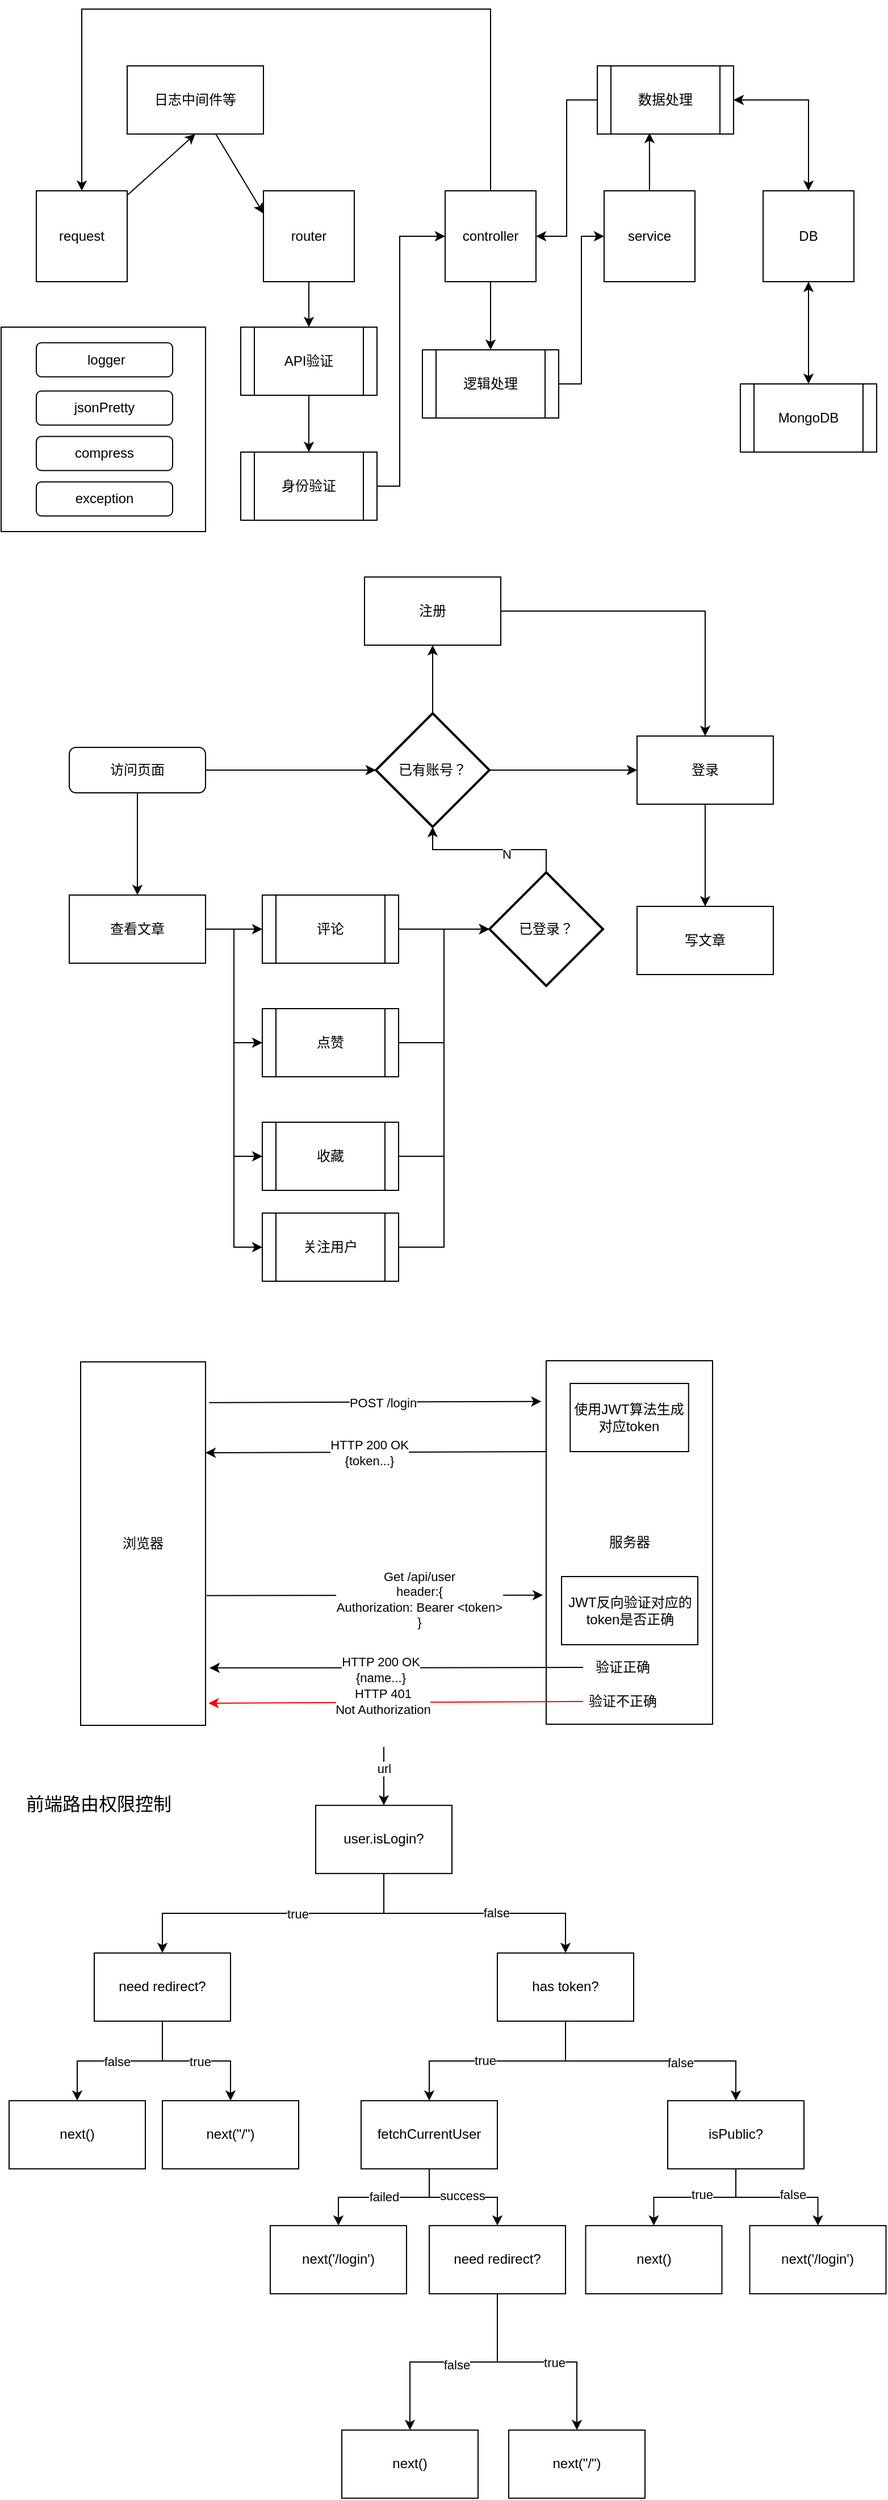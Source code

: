 <mxfile version="13.6.2" type="device"><diagram id="C5RBs43oDa-KdzZeNtuy" name="Page-1"><mxGraphModel dx="853" dy="527" grid="1" gridSize="10" guides="1" tooltips="1" connect="1" arrows="1" fold="1" page="1" pageScale="1" pageWidth="827" pageHeight="1169" math="0" shadow="0"><root><mxCell id="WIyWlLk6GJQsqaUBKTNV-0"/><mxCell id="WIyWlLk6GJQsqaUBKTNV-1" parent="WIyWlLk6GJQsqaUBKTNV-0"/><mxCell id="gX0IMuYH6TOeCDwhrkgU-6" value="" style="whiteSpace=wrap;html=1;aspect=fixed;" parent="WIyWlLk6GJQsqaUBKTNV-1" vertex="1"><mxGeometry x="20" y="290" width="180" height="180" as="geometry"/></mxCell><mxCell id="AJZ1w3kvEeXn7nIVqZiW-12" style="rounded=0;orthogonalLoop=1;jettySize=auto;html=1;entryX=0.5;entryY=1;entryDx=0;entryDy=0;" parent="WIyWlLk6GJQsqaUBKTNV-1" source="AJZ1w3kvEeXn7nIVqZiW-1" target="AJZ1w3kvEeXn7nIVqZiW-2" edge="1"><mxGeometry relative="1" as="geometry"/></mxCell><mxCell id="AJZ1w3kvEeXn7nIVqZiW-1" value="request" style="whiteSpace=wrap;html=1;aspect=fixed;" parent="WIyWlLk6GJQsqaUBKTNV-1" vertex="1"><mxGeometry x="51" y="170" width="80" height="80" as="geometry"/></mxCell><mxCell id="AJZ1w3kvEeXn7nIVqZiW-13" style="edgeStyle=none;rounded=0;orthogonalLoop=1;jettySize=auto;html=1;entryX=0;entryY=0.25;entryDx=0;entryDy=0;" parent="WIyWlLk6GJQsqaUBKTNV-1" source="AJZ1w3kvEeXn7nIVqZiW-2" target="AJZ1w3kvEeXn7nIVqZiW-3" edge="1"><mxGeometry relative="1" as="geometry"/></mxCell><mxCell id="AJZ1w3kvEeXn7nIVqZiW-2" value="日志中间件等" style="rounded=0;whiteSpace=wrap;html=1;" parent="WIyWlLk6GJQsqaUBKTNV-1" vertex="1"><mxGeometry x="131" y="60" width="120" height="60" as="geometry"/></mxCell><mxCell id="AJZ1w3kvEeXn7nIVqZiW-14" style="edgeStyle=none;rounded=0;orthogonalLoop=1;jettySize=auto;html=1;" parent="WIyWlLk6GJQsqaUBKTNV-1" source="AJZ1w3kvEeXn7nIVqZiW-3" target="AJZ1w3kvEeXn7nIVqZiW-7" edge="1"><mxGeometry relative="1" as="geometry"/></mxCell><mxCell id="AJZ1w3kvEeXn7nIVqZiW-3" value="router" style="whiteSpace=wrap;html=1;aspect=fixed;" parent="WIyWlLk6GJQsqaUBKTNV-1" vertex="1"><mxGeometry x="251" y="170" width="80" height="80" as="geometry"/></mxCell><mxCell id="AJZ1w3kvEeXn7nIVqZiW-17" style="edgeStyle=orthogonalEdgeStyle;rounded=0;orthogonalLoop=1;jettySize=auto;html=1;entryX=0.5;entryY=0;entryDx=0;entryDy=0;" parent="WIyWlLk6GJQsqaUBKTNV-1" source="AJZ1w3kvEeXn7nIVqZiW-4" target="AJZ1w3kvEeXn7nIVqZiW-9" edge="1"><mxGeometry relative="1" as="geometry"/></mxCell><mxCell id="AJZ1w3kvEeXn7nIVqZiW-21" style="edgeStyle=orthogonalEdgeStyle;rounded=0;orthogonalLoop=1;jettySize=auto;html=1;entryX=0.5;entryY=0;entryDx=0;entryDy=0;" parent="WIyWlLk6GJQsqaUBKTNV-1" source="AJZ1w3kvEeXn7nIVqZiW-4" target="AJZ1w3kvEeXn7nIVqZiW-1" edge="1"><mxGeometry relative="1" as="geometry"><Array as="points"><mxPoint x="451" y="10"/><mxPoint x="91" y="10"/></Array></mxGeometry></mxCell><mxCell id="AJZ1w3kvEeXn7nIVqZiW-4" value="controller" style="whiteSpace=wrap;html=1;aspect=fixed;" parent="WIyWlLk6GJQsqaUBKTNV-1" vertex="1"><mxGeometry x="411" y="170" width="80" height="80" as="geometry"/></mxCell><mxCell id="AJZ1w3kvEeXn7nIVqZiW-19" style="edgeStyle=orthogonalEdgeStyle;rounded=0;orthogonalLoop=1;jettySize=auto;html=1;entryX=0.383;entryY=0.983;entryDx=0;entryDy=0;entryPerimeter=0;" parent="WIyWlLk6GJQsqaUBKTNV-1" source="AJZ1w3kvEeXn7nIVqZiW-5" target="AJZ1w3kvEeXn7nIVqZiW-10" edge="1"><mxGeometry relative="1" as="geometry"/></mxCell><mxCell id="AJZ1w3kvEeXn7nIVqZiW-5" value="service" style="whiteSpace=wrap;html=1;aspect=fixed;" parent="WIyWlLk6GJQsqaUBKTNV-1" vertex="1"><mxGeometry x="551" y="170" width="80" height="80" as="geometry"/></mxCell><mxCell id="AJZ1w3kvEeXn7nIVqZiW-23" style="rounded=0;orthogonalLoop=1;jettySize=auto;html=1;startArrow=classic;startFill=1;" parent="WIyWlLk6GJQsqaUBKTNV-1" source="AJZ1w3kvEeXn7nIVqZiW-6" target="AJZ1w3kvEeXn7nIVqZiW-11" edge="1"><mxGeometry relative="1" as="geometry"/></mxCell><mxCell id="AJZ1w3kvEeXn7nIVqZiW-6" value="DB" style="whiteSpace=wrap;html=1;aspect=fixed;" parent="WIyWlLk6GJQsqaUBKTNV-1" vertex="1"><mxGeometry x="691" y="170" width="80" height="80" as="geometry"/></mxCell><mxCell id="AJZ1w3kvEeXn7nIVqZiW-15" style="edgeStyle=none;rounded=0;orthogonalLoop=1;jettySize=auto;html=1;" parent="WIyWlLk6GJQsqaUBKTNV-1" source="AJZ1w3kvEeXn7nIVqZiW-7" target="AJZ1w3kvEeXn7nIVqZiW-8" edge="1"><mxGeometry relative="1" as="geometry"/></mxCell><mxCell id="AJZ1w3kvEeXn7nIVqZiW-7" value="API验证" style="shape=process;whiteSpace=wrap;html=1;backgroundOutline=1;" parent="WIyWlLk6GJQsqaUBKTNV-1" vertex="1"><mxGeometry x="231" y="290" width="120" height="60" as="geometry"/></mxCell><mxCell id="AJZ1w3kvEeXn7nIVqZiW-16" style="edgeStyle=orthogonalEdgeStyle;rounded=0;orthogonalLoop=1;jettySize=auto;html=1;entryX=0;entryY=0.5;entryDx=0;entryDy=0;" parent="WIyWlLk6GJQsqaUBKTNV-1" source="AJZ1w3kvEeXn7nIVqZiW-8" target="AJZ1w3kvEeXn7nIVqZiW-4" edge="1"><mxGeometry relative="1" as="geometry"><Array as="points"><mxPoint x="371" y="430"/><mxPoint x="371" y="210"/></Array></mxGeometry></mxCell><mxCell id="AJZ1w3kvEeXn7nIVqZiW-8" value="身份验证" style="shape=process;whiteSpace=wrap;html=1;backgroundOutline=1;" parent="WIyWlLk6GJQsqaUBKTNV-1" vertex="1"><mxGeometry x="231" y="400" width="120" height="60" as="geometry"/></mxCell><mxCell id="AJZ1w3kvEeXn7nIVqZiW-18" style="edgeStyle=orthogonalEdgeStyle;rounded=0;orthogonalLoop=1;jettySize=auto;html=1;entryX=0;entryY=0.5;entryDx=0;entryDy=0;" parent="WIyWlLk6GJQsqaUBKTNV-1" source="AJZ1w3kvEeXn7nIVqZiW-9" target="AJZ1w3kvEeXn7nIVqZiW-5" edge="1"><mxGeometry relative="1" as="geometry"/></mxCell><mxCell id="AJZ1w3kvEeXn7nIVqZiW-9" value="逻辑处理" style="shape=process;whiteSpace=wrap;html=1;backgroundOutline=1;" parent="WIyWlLk6GJQsqaUBKTNV-1" vertex="1"><mxGeometry x="391" y="310" width="120" height="60" as="geometry"/></mxCell><mxCell id="AJZ1w3kvEeXn7nIVqZiW-20" style="edgeStyle=orthogonalEdgeStyle;rounded=0;orthogonalLoop=1;jettySize=auto;html=1;entryX=1;entryY=0.5;entryDx=0;entryDy=0;" parent="WIyWlLk6GJQsqaUBKTNV-1" source="AJZ1w3kvEeXn7nIVqZiW-10" target="AJZ1w3kvEeXn7nIVqZiW-4" edge="1"><mxGeometry relative="1" as="geometry"/></mxCell><mxCell id="AJZ1w3kvEeXn7nIVqZiW-22" style="edgeStyle=orthogonalEdgeStyle;rounded=0;orthogonalLoop=1;jettySize=auto;html=1;startArrow=classic;startFill=1;" parent="WIyWlLk6GJQsqaUBKTNV-1" source="AJZ1w3kvEeXn7nIVqZiW-10" target="AJZ1w3kvEeXn7nIVqZiW-6" edge="1"><mxGeometry relative="1" as="geometry"/></mxCell><mxCell id="AJZ1w3kvEeXn7nIVqZiW-10" value="数据处理" style="shape=process;whiteSpace=wrap;html=1;backgroundOutline=1;" parent="WIyWlLk6GJQsqaUBKTNV-1" vertex="1"><mxGeometry x="545" y="60" width="120" height="60" as="geometry"/></mxCell><mxCell id="AJZ1w3kvEeXn7nIVqZiW-11" value="MongoDB" style="shape=process;whiteSpace=wrap;html=1;backgroundOutline=1;" parent="WIyWlLk6GJQsqaUBKTNV-1" vertex="1"><mxGeometry x="671" y="340" width="120" height="60" as="geometry"/></mxCell><mxCell id="gX0IMuYH6TOeCDwhrkgU-0" value="&amp;nbsp;logger" style="rounded=1;whiteSpace=wrap;html=1;" parent="WIyWlLk6GJQsqaUBKTNV-1" vertex="1"><mxGeometry x="51" y="303.75" width="120" height="30" as="geometry"/></mxCell><mxCell id="gX0IMuYH6TOeCDwhrkgU-1" value="jsonPretty" style="rounded=1;whiteSpace=wrap;html=1;" parent="WIyWlLk6GJQsqaUBKTNV-1" vertex="1"><mxGeometry x="51" y="346.25" width="120" height="30" as="geometry"/></mxCell><mxCell id="gX0IMuYH6TOeCDwhrkgU-2" value="compress" style="rounded=1;whiteSpace=wrap;html=1;" parent="WIyWlLk6GJQsqaUBKTNV-1" vertex="1"><mxGeometry x="51" y="386.25" width="120" height="30" as="geometry"/></mxCell><mxCell id="gX0IMuYH6TOeCDwhrkgU-3" value="exception" style="rounded=1;whiteSpace=wrap;html=1;" parent="WIyWlLk6GJQsqaUBKTNV-1" vertex="1"><mxGeometry x="51" y="426.25" width="120" height="30" as="geometry"/></mxCell><mxCell id="gX0IMuYH6TOeCDwhrkgU-7" style="edgeStyle=orthogonalEdgeStyle;rounded=0;orthogonalLoop=1;jettySize=auto;html=1;entryX=0.5;entryY=0;entryDx=0;entryDy=0;" parent="WIyWlLk6GJQsqaUBKTNV-1" source="gX0IMuYH6TOeCDwhrkgU-9" target="gX0IMuYH6TOeCDwhrkgU-14" edge="1"><mxGeometry relative="1" as="geometry"/></mxCell><mxCell id="gX0IMuYH6TOeCDwhrkgU-8" style="edgeStyle=orthogonalEdgeStyle;rounded=0;orthogonalLoop=1;jettySize=auto;html=1;" parent="WIyWlLk6GJQsqaUBKTNV-1" source="gX0IMuYH6TOeCDwhrkgU-9" target="gX0IMuYH6TOeCDwhrkgU-28" edge="1"><mxGeometry relative="1" as="geometry"/></mxCell><mxCell id="gX0IMuYH6TOeCDwhrkgU-9" value="访问页面" style="rounded=1;whiteSpace=wrap;html=1;fontSize=12;glass=0;strokeWidth=1;shadow=0;" parent="WIyWlLk6GJQsqaUBKTNV-1" vertex="1"><mxGeometry x="80" y="660" width="120" height="40" as="geometry"/></mxCell><mxCell id="gX0IMuYH6TOeCDwhrkgU-10" style="edgeStyle=orthogonalEdgeStyle;rounded=0;orthogonalLoop=1;jettySize=auto;html=1;entryX=0;entryY=0.5;entryDx=0;entryDy=0;" parent="WIyWlLk6GJQsqaUBKTNV-1" source="gX0IMuYH6TOeCDwhrkgU-14" target="gX0IMuYH6TOeCDwhrkgU-16" edge="1"><mxGeometry relative="1" as="geometry"/></mxCell><mxCell id="gX0IMuYH6TOeCDwhrkgU-11" style="edgeStyle=orthogonalEdgeStyle;rounded=0;orthogonalLoop=1;jettySize=auto;html=1;entryX=0;entryY=0.5;entryDx=0;entryDy=0;" parent="WIyWlLk6GJQsqaUBKTNV-1" source="gX0IMuYH6TOeCDwhrkgU-14" target="gX0IMuYH6TOeCDwhrkgU-18" edge="1"><mxGeometry relative="1" as="geometry"/></mxCell><mxCell id="gX0IMuYH6TOeCDwhrkgU-12" style="edgeStyle=orthogonalEdgeStyle;rounded=0;orthogonalLoop=1;jettySize=auto;html=1;entryX=0;entryY=0.5;entryDx=0;entryDy=0;" parent="WIyWlLk6GJQsqaUBKTNV-1" source="gX0IMuYH6TOeCDwhrkgU-14" target="gX0IMuYH6TOeCDwhrkgU-20" edge="1"><mxGeometry relative="1" as="geometry"/></mxCell><mxCell id="gX0IMuYH6TOeCDwhrkgU-13" style="edgeStyle=orthogonalEdgeStyle;rounded=0;orthogonalLoop=1;jettySize=auto;html=1;entryX=0;entryY=0.5;entryDx=0;entryDy=0;" parent="WIyWlLk6GJQsqaUBKTNV-1" source="gX0IMuYH6TOeCDwhrkgU-14" target="gX0IMuYH6TOeCDwhrkgU-22" edge="1"><mxGeometry relative="1" as="geometry"/></mxCell><mxCell id="gX0IMuYH6TOeCDwhrkgU-14" value="查看文章" style="rounded=0;whiteSpace=wrap;html=1;" parent="WIyWlLk6GJQsqaUBKTNV-1" vertex="1"><mxGeometry x="80" y="790" width="120" height="60" as="geometry"/></mxCell><mxCell id="gX0IMuYH6TOeCDwhrkgU-15" style="edgeStyle=orthogonalEdgeStyle;rounded=0;orthogonalLoop=1;jettySize=auto;html=1;exitX=1;exitY=0.5;exitDx=0;exitDy=0;" parent="WIyWlLk6GJQsqaUBKTNV-1" source="gX0IMuYH6TOeCDwhrkgU-16" edge="1"><mxGeometry relative="1" as="geometry"><mxPoint x="480" y="820" as="targetPoint"/></mxGeometry></mxCell><mxCell id="gX0IMuYH6TOeCDwhrkgU-16" value="评论" style="shape=process;whiteSpace=wrap;html=1;backgroundOutline=1;" parent="WIyWlLk6GJQsqaUBKTNV-1" vertex="1"><mxGeometry x="250" y="790" width="120" height="60" as="geometry"/></mxCell><mxCell id="gX0IMuYH6TOeCDwhrkgU-17" style="edgeStyle=orthogonalEdgeStyle;rounded=0;orthogonalLoop=1;jettySize=auto;html=1;entryX=0;entryY=0.5;entryDx=0;entryDy=0;entryPerimeter=0;" parent="WIyWlLk6GJQsqaUBKTNV-1" source="gX0IMuYH6TOeCDwhrkgU-18" target="gX0IMuYH6TOeCDwhrkgU-25" edge="1"><mxGeometry relative="1" as="geometry"><mxPoint x="450" y="880" as="targetPoint"/></mxGeometry></mxCell><mxCell id="gX0IMuYH6TOeCDwhrkgU-18" value="点赞" style="shape=process;whiteSpace=wrap;html=1;backgroundOutline=1;" parent="WIyWlLk6GJQsqaUBKTNV-1" vertex="1"><mxGeometry x="250" y="890" width="120" height="60" as="geometry"/></mxCell><mxCell id="gX0IMuYH6TOeCDwhrkgU-19" style="edgeStyle=orthogonalEdgeStyle;rounded=0;orthogonalLoop=1;jettySize=auto;html=1;entryX=0;entryY=0.5;entryDx=0;entryDy=0;entryPerimeter=0;" parent="WIyWlLk6GJQsqaUBKTNV-1" source="gX0IMuYH6TOeCDwhrkgU-20" target="gX0IMuYH6TOeCDwhrkgU-25" edge="1"><mxGeometry relative="1" as="geometry"/></mxCell><mxCell id="gX0IMuYH6TOeCDwhrkgU-20" value="收藏" style="shape=process;whiteSpace=wrap;html=1;backgroundOutline=1;" parent="WIyWlLk6GJQsqaUBKTNV-1" vertex="1"><mxGeometry x="250" y="990" width="120" height="60" as="geometry"/></mxCell><mxCell id="gX0IMuYH6TOeCDwhrkgU-21" style="edgeStyle=orthogonalEdgeStyle;rounded=0;orthogonalLoop=1;jettySize=auto;html=1;entryX=0;entryY=0.5;entryDx=0;entryDy=0;entryPerimeter=0;" parent="WIyWlLk6GJQsqaUBKTNV-1" source="gX0IMuYH6TOeCDwhrkgU-22" target="gX0IMuYH6TOeCDwhrkgU-25" edge="1"><mxGeometry relative="1" as="geometry"/></mxCell><mxCell id="gX0IMuYH6TOeCDwhrkgU-22" value="关注用户" style="shape=process;whiteSpace=wrap;html=1;backgroundOutline=1;" parent="WIyWlLk6GJQsqaUBKTNV-1" vertex="1"><mxGeometry x="250" y="1070" width="120" height="60" as="geometry"/></mxCell><mxCell id="gX0IMuYH6TOeCDwhrkgU-23" style="edgeStyle=orthogonalEdgeStyle;rounded=0;orthogonalLoop=1;jettySize=auto;html=1;entryX=0.5;entryY=1;entryDx=0;entryDy=0;entryPerimeter=0;" parent="WIyWlLk6GJQsqaUBKTNV-1" source="gX0IMuYH6TOeCDwhrkgU-25" target="gX0IMuYH6TOeCDwhrkgU-28" edge="1"><mxGeometry relative="1" as="geometry"/></mxCell><mxCell id="gX0IMuYH6TOeCDwhrkgU-24" value="N" style="edgeLabel;html=1;align=center;verticalAlign=middle;resizable=0;points=[];" parent="gX0IMuYH6TOeCDwhrkgU-23" vertex="1" connectable="0"><mxGeometry x="-0.213" y="4" relative="1" as="geometry"><mxPoint as="offset"/></mxGeometry></mxCell><mxCell id="gX0IMuYH6TOeCDwhrkgU-25" value="已登录？" style="strokeWidth=2;html=1;shape=mxgraph.flowchart.decision;whiteSpace=wrap;" parent="WIyWlLk6GJQsqaUBKTNV-1" vertex="1"><mxGeometry x="450" y="770" width="100" height="100" as="geometry"/></mxCell><mxCell id="gX0IMuYH6TOeCDwhrkgU-26" style="edgeStyle=orthogonalEdgeStyle;rounded=0;orthogonalLoop=1;jettySize=auto;html=1;" parent="WIyWlLk6GJQsqaUBKTNV-1" source="gX0IMuYH6TOeCDwhrkgU-28" target="gX0IMuYH6TOeCDwhrkgU-32" edge="1"><mxGeometry relative="1" as="geometry"/></mxCell><mxCell id="gX0IMuYH6TOeCDwhrkgU-27" style="edgeStyle=orthogonalEdgeStyle;rounded=0;orthogonalLoop=1;jettySize=auto;html=1;exitX=0.5;exitY=0;exitDx=0;exitDy=0;exitPerimeter=0;entryX=0.5;entryY=1;entryDx=0;entryDy=0;" parent="WIyWlLk6GJQsqaUBKTNV-1" source="gX0IMuYH6TOeCDwhrkgU-28" target="gX0IMuYH6TOeCDwhrkgU-30" edge="1"><mxGeometry relative="1" as="geometry"/></mxCell><mxCell id="gX0IMuYH6TOeCDwhrkgU-28" value="已有账号？" style="strokeWidth=2;html=1;shape=mxgraph.flowchart.decision;whiteSpace=wrap;" parent="WIyWlLk6GJQsqaUBKTNV-1" vertex="1"><mxGeometry x="350" y="630" width="100" height="100" as="geometry"/></mxCell><mxCell id="gX0IMuYH6TOeCDwhrkgU-29" style="edgeStyle=orthogonalEdgeStyle;rounded=0;orthogonalLoop=1;jettySize=auto;html=1;entryX=0.5;entryY=0;entryDx=0;entryDy=0;" parent="WIyWlLk6GJQsqaUBKTNV-1" source="gX0IMuYH6TOeCDwhrkgU-30" target="gX0IMuYH6TOeCDwhrkgU-32" edge="1"><mxGeometry relative="1" as="geometry"/></mxCell><mxCell id="gX0IMuYH6TOeCDwhrkgU-30" value="注册" style="rounded=0;whiteSpace=wrap;html=1;" parent="WIyWlLk6GJQsqaUBKTNV-1" vertex="1"><mxGeometry x="340" y="510" width="120" height="60" as="geometry"/></mxCell><mxCell id="gX0IMuYH6TOeCDwhrkgU-31" style="edgeStyle=orthogonalEdgeStyle;rounded=0;orthogonalLoop=1;jettySize=auto;html=1;" parent="WIyWlLk6GJQsqaUBKTNV-1" source="gX0IMuYH6TOeCDwhrkgU-32" target="gX0IMuYH6TOeCDwhrkgU-33" edge="1"><mxGeometry relative="1" as="geometry"/></mxCell><mxCell id="gX0IMuYH6TOeCDwhrkgU-32" value="登录" style="rounded=0;whiteSpace=wrap;html=1;" parent="WIyWlLk6GJQsqaUBKTNV-1" vertex="1"><mxGeometry x="580" y="650" width="120" height="60" as="geometry"/></mxCell><mxCell id="gX0IMuYH6TOeCDwhrkgU-33" value="写文章" style="rounded=0;whiteSpace=wrap;html=1;" parent="WIyWlLk6GJQsqaUBKTNV-1" vertex="1"><mxGeometry x="580" y="800" width="120" height="60" as="geometry"/></mxCell><mxCell id="wpfo3Zbm8ObIm08mAhL2-0" value="浏览器" style="whiteSpace=wrap;html=1;" vertex="1" parent="WIyWlLk6GJQsqaUBKTNV-1"><mxGeometry x="90" y="1201" width="110" height="320" as="geometry"/></mxCell><mxCell id="wpfo3Zbm8ObIm08mAhL2-22" value="" style="endArrow=classic;html=1;exitX=1.029;exitY=0.112;exitDx=0;exitDy=0;exitPerimeter=0;entryX=-0.029;entryY=0.112;entryDx=0;entryDy=0;entryPerimeter=0;" edge="1" parent="WIyWlLk6GJQsqaUBKTNV-1" source="wpfo3Zbm8ObIm08mAhL2-0" target="wpfo3Zbm8ObIm08mAhL2-1"><mxGeometry width="50" height="50" relative="1" as="geometry"><mxPoint x="115" y="1270" as="sourcePoint"/><mxPoint x="165" y="1220" as="targetPoint"/></mxGeometry></mxCell><mxCell id="wpfo3Zbm8ObIm08mAhL2-23" value="POST /login" style="edgeLabel;html=1;align=center;verticalAlign=middle;resizable=0;points=[];" vertex="1" connectable="0" parent="wpfo3Zbm8ObIm08mAhL2-22"><mxGeometry x="0.044" relative="1" as="geometry"><mxPoint as="offset"/></mxGeometry></mxCell><mxCell id="wpfo3Zbm8ObIm08mAhL2-24" value="" style="endArrow=classic;html=1;exitX=0;exitY=0.25;exitDx=0;exitDy=0;entryX=1;entryY=0.25;entryDx=0;entryDy=0;" edge="1" parent="WIyWlLk6GJQsqaUBKTNV-1" source="wpfo3Zbm8ObIm08mAhL2-1" target="wpfo3Zbm8ObIm08mAhL2-0"><mxGeometry width="50" height="50" relative="1" as="geometry"><mxPoint x="100.69" y="1340" as="sourcePoint"/><mxPoint x="63" y="1270" as="targetPoint"/></mxGeometry></mxCell><mxCell id="wpfo3Zbm8ObIm08mAhL2-25" value="HTTP 200 OK&lt;br&gt;{token...}" style="edgeLabel;html=1;align=center;verticalAlign=middle;resizable=0;points=[];" vertex="1" connectable="0" parent="wpfo3Zbm8ObIm08mAhL2-24"><mxGeometry x="0.044" relative="1" as="geometry"><mxPoint as="offset"/></mxGeometry></mxCell><mxCell id="wpfo3Zbm8ObIm08mAhL2-27" value="" style="group" vertex="1" connectable="0" parent="WIyWlLk6GJQsqaUBKTNV-1"><mxGeometry x="500" y="1200" width="146.5" height="320" as="geometry"/></mxCell><mxCell id="wpfo3Zbm8ObIm08mAhL2-1" value="服务器" style="whiteSpace=wrap;html=1;" vertex="1" parent="wpfo3Zbm8ObIm08mAhL2-27"><mxGeometry width="146.5" height="320" as="geometry"/></mxCell><mxCell id="wpfo3Zbm8ObIm08mAhL2-8" value="使用JWT算法生成对应token" style="rounded=0;whiteSpace=wrap;html=1;" vertex="1" parent="wpfo3Zbm8ObIm08mAhL2-27"><mxGeometry x="21.13" y="20" width="104.25" height="60" as="geometry"/></mxCell><mxCell id="wpfo3Zbm8ObIm08mAhL2-9" value="JWT反向验证对应的token是否正确" style="rounded=0;whiteSpace=wrap;html=1;" vertex="1" parent="wpfo3Zbm8ObIm08mAhL2-27"><mxGeometry x="13.5" y="190" width="120" height="60" as="geometry"/></mxCell><mxCell id="wpfo3Zbm8ObIm08mAhL2-10" value="验证正确" style="text;html=1;strokeColor=none;fillColor=none;align=center;verticalAlign=middle;whiteSpace=wrap;rounded=0;" vertex="1" parent="wpfo3Zbm8ObIm08mAhL2-27"><mxGeometry x="32.5" y="260" width="69" height="20" as="geometry"/></mxCell><mxCell id="wpfo3Zbm8ObIm08mAhL2-13" value="验证不正确" style="text;html=1;strokeColor=none;fillColor=none;align=center;verticalAlign=middle;whiteSpace=wrap;rounded=0;" vertex="1" parent="wpfo3Zbm8ObIm08mAhL2-27"><mxGeometry x="32.5" y="290" width="69" height="20" as="geometry"/></mxCell><mxCell id="wpfo3Zbm8ObIm08mAhL2-28" value="" style="endArrow=classic;html=1;entryX=-0.02;entryY=0.645;entryDx=0;entryDy=0;entryPerimeter=0;exitX=1.008;exitY=0.643;exitDx=0;exitDy=0;exitPerimeter=0;" edge="1" parent="WIyWlLk6GJQsqaUBKTNV-1" source="wpfo3Zbm8ObIm08mAhL2-0" target="wpfo3Zbm8ObIm08mAhL2-1"><mxGeometry width="50" height="50" relative="1" as="geometry"><mxPoint x="203" y="1406" as="sourcePoint"/><mxPoint x="450" y="1310" as="targetPoint"/></mxGeometry></mxCell><mxCell id="wpfo3Zbm8ObIm08mAhL2-29" value="Get /api/user&lt;br&gt;header:{&lt;br&gt;Authorization: Bearer &amp;lt;token&amp;gt;&lt;br&gt;}" style="edgeLabel;html=1;align=center;verticalAlign=middle;resizable=0;points=[];" vertex="1" connectable="0" parent="wpfo3Zbm8ObIm08mAhL2-28"><mxGeometry x="0.26" y="-3" relative="1" as="geometry"><mxPoint as="offset"/></mxGeometry></mxCell><mxCell id="wpfo3Zbm8ObIm08mAhL2-31" value="" style="endArrow=classic;html=1;entryX=1.032;entryY=0.842;entryDx=0;entryDy=0;entryPerimeter=0;" edge="1" parent="WIyWlLk6GJQsqaUBKTNV-1" source="wpfo3Zbm8ObIm08mAhL2-10" target="wpfo3Zbm8ObIm08mAhL2-0"><mxGeometry width="50" height="50" relative="1" as="geometry"><mxPoint x="331" y="1500" as="sourcePoint"/><mxPoint x="381" y="1450" as="targetPoint"/></mxGeometry></mxCell><mxCell id="wpfo3Zbm8ObIm08mAhL2-33" value="HTTP 200 OK&lt;br&gt;{name...}" style="edgeLabel;html=1;align=center;verticalAlign=middle;resizable=0;points=[];" vertex="1" connectable="0" parent="wpfo3Zbm8ObIm08mAhL2-31"><mxGeometry x="0.084" y="1" relative="1" as="geometry"><mxPoint as="offset"/></mxGeometry></mxCell><mxCell id="wpfo3Zbm8ObIm08mAhL2-32" value="" style="endArrow=classic;html=1;exitX=0;exitY=0.5;exitDx=0;exitDy=0;entryX=1.024;entryY=0.939;entryDx=0;entryDy=0;entryPerimeter=0;fillColor=#f8cecc;strokeColor=#f00;" edge="1" parent="WIyWlLk6GJQsqaUBKTNV-1" source="wpfo3Zbm8ObIm08mAhL2-13" target="wpfo3Zbm8ObIm08mAhL2-0"><mxGeometry width="50" height="50" relative="1" as="geometry"><mxPoint x="231" y="1350" as="sourcePoint"/><mxPoint x="281" y="1300" as="targetPoint"/></mxGeometry></mxCell><mxCell id="wpfo3Zbm8ObIm08mAhL2-34" value="HTTP 401&lt;br&gt;Not Authorization" style="edgeLabel;html=1;align=center;verticalAlign=middle;resizable=0;points=[];" vertex="1" connectable="0" parent="wpfo3Zbm8ObIm08mAhL2-32"><mxGeometry x="0.074" y="-1" relative="1" as="geometry"><mxPoint as="offset"/></mxGeometry></mxCell><mxCell id="wpfo3Zbm8ObIm08mAhL2-52" style="edgeStyle=elbowEdgeStyle;rounded=0;orthogonalLoop=1;jettySize=auto;elbow=vertical;html=1;entryX=0.5;entryY=0;entryDx=0;entryDy=0;strokeColor=#000;" edge="1" parent="WIyWlLk6GJQsqaUBKTNV-1" source="wpfo3Zbm8ObIm08mAhL2-43" target="wpfo3Zbm8ObIm08mAhL2-44"><mxGeometry relative="1" as="geometry"/></mxCell><mxCell id="wpfo3Zbm8ObIm08mAhL2-53" value="true" style="edgeLabel;html=1;align=center;verticalAlign=middle;resizable=0;points=[];" vertex="1" connectable="0" parent="wpfo3Zbm8ObIm08mAhL2-52"><mxGeometry x="-0.157" y="2" relative="1" as="geometry"><mxPoint y="-2" as="offset"/></mxGeometry></mxCell><mxCell id="wpfo3Zbm8ObIm08mAhL2-55" style="edgeStyle=elbowEdgeStyle;rounded=0;orthogonalLoop=1;jettySize=auto;elbow=vertical;html=1;strokeColor=#000;" edge="1" parent="WIyWlLk6GJQsqaUBKTNV-1" source="wpfo3Zbm8ObIm08mAhL2-43" target="wpfo3Zbm8ObIm08mAhL2-54"><mxGeometry relative="1" as="geometry"/></mxCell><mxCell id="wpfo3Zbm8ObIm08mAhL2-56" value="false" style="edgeLabel;html=1;align=center;verticalAlign=middle;resizable=0;points=[];" vertex="1" connectable="0" parent="wpfo3Zbm8ObIm08mAhL2-55"><mxGeometry x="0.167" y="1" relative="1" as="geometry"><mxPoint as="offset"/></mxGeometry></mxCell><mxCell id="wpfo3Zbm8ObIm08mAhL2-43" value="user.isLogin?" style="rounded=0;whiteSpace=wrap;html=1;" vertex="1" parent="WIyWlLk6GJQsqaUBKTNV-1"><mxGeometry x="297" y="1591.43" width="120" height="60" as="geometry"/></mxCell><mxCell id="wpfo3Zbm8ObIm08mAhL2-48" style="edgeStyle=elbowEdgeStyle;rounded=0;orthogonalLoop=1;jettySize=auto;elbow=vertical;html=1;strokeColor=#000;" edge="1" parent="WIyWlLk6GJQsqaUBKTNV-1" source="wpfo3Zbm8ObIm08mAhL2-44" target="wpfo3Zbm8ObIm08mAhL2-46"><mxGeometry relative="1" as="geometry"/></mxCell><mxCell id="wpfo3Zbm8ObIm08mAhL2-50" value="false" style="edgeLabel;html=1;align=center;verticalAlign=middle;resizable=0;points=[];" vertex="1" connectable="0" parent="wpfo3Zbm8ObIm08mAhL2-48"><mxGeometry x="-0.105" relative="1" as="geometry"><mxPoint x="-10.21" as="offset"/></mxGeometry></mxCell><mxCell id="wpfo3Zbm8ObIm08mAhL2-49" style="edgeStyle=elbowEdgeStyle;rounded=0;orthogonalLoop=1;jettySize=auto;elbow=vertical;html=1;strokeColor=#000;" edge="1" parent="WIyWlLk6GJQsqaUBKTNV-1" source="wpfo3Zbm8ObIm08mAhL2-44" target="wpfo3Zbm8ObIm08mAhL2-45"><mxGeometry relative="1" as="geometry"/></mxCell><mxCell id="wpfo3Zbm8ObIm08mAhL2-51" value="true" style="edgeLabel;html=1;align=center;verticalAlign=middle;resizable=0;points=[];" vertex="1" connectable="0" parent="wpfo3Zbm8ObIm08mAhL2-49"><mxGeometry x="0.253" relative="1" as="geometry"><mxPoint x="-13.24" as="offset"/></mxGeometry></mxCell><mxCell id="wpfo3Zbm8ObIm08mAhL2-44" value="need redirect?" style="rounded=0;whiteSpace=wrap;html=1;" vertex="1" parent="WIyWlLk6GJQsqaUBKTNV-1"><mxGeometry x="102" y="1721.43" width="120" height="60" as="geometry"/></mxCell><mxCell id="wpfo3Zbm8ObIm08mAhL2-45" value="next(&quot;/&quot;)" style="rounded=0;whiteSpace=wrap;html=1;" vertex="1" parent="WIyWlLk6GJQsqaUBKTNV-1"><mxGeometry x="162" y="1851.43" width="120" height="60" as="geometry"/></mxCell><mxCell id="wpfo3Zbm8ObIm08mAhL2-46" value="next()" style="rounded=0;whiteSpace=wrap;html=1;" vertex="1" parent="WIyWlLk6GJQsqaUBKTNV-1"><mxGeometry x="27" y="1851.43" width="120" height="60" as="geometry"/></mxCell><mxCell id="wpfo3Zbm8ObIm08mAhL2-59" style="edgeStyle=elbowEdgeStyle;rounded=0;orthogonalLoop=1;jettySize=auto;elbow=vertical;html=1;entryX=0.5;entryY=0;entryDx=0;entryDy=0;strokeColor=#000;" edge="1" parent="WIyWlLk6GJQsqaUBKTNV-1" source="wpfo3Zbm8ObIm08mAhL2-54" target="wpfo3Zbm8ObIm08mAhL2-57"><mxGeometry relative="1" as="geometry"/></mxCell><mxCell id="wpfo3Zbm8ObIm08mAhL2-62" value="true" style="edgeLabel;html=1;align=center;verticalAlign=middle;resizable=0;points=[];" vertex="1" connectable="0" parent="wpfo3Zbm8ObIm08mAhL2-59"><mxGeometry x="0.119" y="-1" relative="1" as="geometry"><mxPoint as="offset"/></mxGeometry></mxCell><mxCell id="wpfo3Zbm8ObIm08mAhL2-60" style="edgeStyle=elbowEdgeStyle;rounded=0;orthogonalLoop=1;jettySize=auto;elbow=vertical;html=1;entryX=0.5;entryY=0;entryDx=0;entryDy=0;strokeColor=#000;" edge="1" parent="WIyWlLk6GJQsqaUBKTNV-1" source="wpfo3Zbm8ObIm08mAhL2-54" target="wpfo3Zbm8ObIm08mAhL2-58"><mxGeometry relative="1" as="geometry"/></mxCell><mxCell id="wpfo3Zbm8ObIm08mAhL2-61" value="false" style="edgeLabel;html=1;align=center;verticalAlign=middle;resizable=0;points=[];" vertex="1" connectable="0" parent="wpfo3Zbm8ObIm08mAhL2-60"><mxGeometry x="0.236" y="-1" relative="1" as="geometry"><mxPoint as="offset"/></mxGeometry></mxCell><mxCell id="wpfo3Zbm8ObIm08mAhL2-54" value="has token?" style="rounded=0;whiteSpace=wrap;html=1;" vertex="1" parent="WIyWlLk6GJQsqaUBKTNV-1"><mxGeometry x="457" y="1721.43" width="120" height="60" as="geometry"/></mxCell><mxCell id="wpfo3Zbm8ObIm08mAhL2-73" style="edgeStyle=elbowEdgeStyle;rounded=0;orthogonalLoop=1;jettySize=auto;elbow=vertical;html=1;entryX=0.5;entryY=0;entryDx=0;entryDy=0;strokeColor=#000;" edge="1" parent="WIyWlLk6GJQsqaUBKTNV-1" source="wpfo3Zbm8ObIm08mAhL2-57" target="wpfo3Zbm8ObIm08mAhL2-72"><mxGeometry relative="1" as="geometry"/></mxCell><mxCell id="wpfo3Zbm8ObIm08mAhL2-74" value="failed" style="edgeLabel;html=1;align=center;verticalAlign=middle;resizable=0;points=[];" vertex="1" connectable="0" parent="wpfo3Zbm8ObIm08mAhL2-73"><mxGeometry x="-0.225" y="1" relative="1" as="geometry"><mxPoint x="-14.67" y="-1.67" as="offset"/></mxGeometry></mxCell><mxCell id="wpfo3Zbm8ObIm08mAhL2-75" style="edgeStyle=elbowEdgeStyle;rounded=0;orthogonalLoop=1;jettySize=auto;elbow=vertical;html=1;entryX=0.5;entryY=0;entryDx=0;entryDy=0;strokeColor=#000;" edge="1" parent="WIyWlLk6GJQsqaUBKTNV-1" source="wpfo3Zbm8ObIm08mAhL2-57" target="wpfo3Zbm8ObIm08mAhL2-71"><mxGeometry relative="1" as="geometry"/></mxCell><mxCell id="wpfo3Zbm8ObIm08mAhL2-76" value="success" style="edgeLabel;html=1;align=center;verticalAlign=middle;resizable=0;points=[];" vertex="1" connectable="0" parent="wpfo3Zbm8ObIm08mAhL2-75"><mxGeometry x="0.404" relative="1" as="geometry"><mxPoint x="-22.83" y="-1.67" as="offset"/></mxGeometry></mxCell><mxCell id="wpfo3Zbm8ObIm08mAhL2-57" value="fetchCurrentUser" style="rounded=0;whiteSpace=wrap;html=1;" vertex="1" parent="WIyWlLk6GJQsqaUBKTNV-1"><mxGeometry x="337" y="1851.43" width="120" height="60" as="geometry"/></mxCell><mxCell id="wpfo3Zbm8ObIm08mAhL2-67" style="edgeStyle=elbowEdgeStyle;rounded=0;orthogonalLoop=1;jettySize=auto;elbow=vertical;html=1;entryX=0.5;entryY=0;entryDx=0;entryDy=0;strokeColor=#000;" edge="1" parent="WIyWlLk6GJQsqaUBKTNV-1" source="wpfo3Zbm8ObIm08mAhL2-58" target="wpfo3Zbm8ObIm08mAhL2-63"><mxGeometry relative="1" as="geometry"/></mxCell><mxCell id="wpfo3Zbm8ObIm08mAhL2-68" style="edgeStyle=elbowEdgeStyle;rounded=0;orthogonalLoop=1;jettySize=auto;elbow=vertical;html=1;entryX=0.5;entryY=0;entryDx=0;entryDy=0;strokeColor=#000;" edge="1" parent="WIyWlLk6GJQsqaUBKTNV-1" source="wpfo3Zbm8ObIm08mAhL2-58" target="wpfo3Zbm8ObIm08mAhL2-64"><mxGeometry relative="1" as="geometry"/></mxCell><mxCell id="wpfo3Zbm8ObIm08mAhL2-69" value="false" style="edgeLabel;html=1;align=center;verticalAlign=middle;resizable=0;points=[];" vertex="1" connectable="0" parent="wpfo3Zbm8ObIm08mAhL2-68"><mxGeometry x="0.231" y="2" relative="1" as="geometry"><mxPoint y="-0.67" as="offset"/></mxGeometry></mxCell><mxCell id="wpfo3Zbm8ObIm08mAhL2-70" value="true" style="edgeLabel;html=1;align=center;verticalAlign=middle;resizable=0;points=[];" vertex="1" connectable="0" parent="wpfo3Zbm8ObIm08mAhL2-68"><mxGeometry x="-0.805" y="-3" relative="1" as="geometry"><mxPoint x="-27" y="10.33" as="offset"/></mxGeometry></mxCell><mxCell id="wpfo3Zbm8ObIm08mAhL2-58" value="isPublic?" style="rounded=0;whiteSpace=wrap;html=1;" vertex="1" parent="WIyWlLk6GJQsqaUBKTNV-1"><mxGeometry x="607" y="1851.43" width="120" height="60" as="geometry"/></mxCell><mxCell id="wpfo3Zbm8ObIm08mAhL2-63" value="next()" style="rounded=0;whiteSpace=wrap;html=1;" vertex="1" parent="WIyWlLk6GJQsqaUBKTNV-1"><mxGeometry x="534.75" y="1961.43" width="120" height="60" as="geometry"/></mxCell><mxCell id="wpfo3Zbm8ObIm08mAhL2-64" value="next('/login')" style="rounded=0;whiteSpace=wrap;html=1;" vertex="1" parent="WIyWlLk6GJQsqaUBKTNV-1"><mxGeometry x="679.25" y="1961.43" width="120" height="60" as="geometry"/></mxCell><mxCell id="wpfo3Zbm8ObIm08mAhL2-65" value="" style="endArrow=classic;html=1;strokeColor=#000;entryX=0.5;entryY=0;entryDx=0;entryDy=0;" edge="1" parent="WIyWlLk6GJQsqaUBKTNV-1" target="wpfo3Zbm8ObIm08mAhL2-43"><mxGeometry width="50" height="50" relative="1" as="geometry"><mxPoint x="357" y="1540" as="sourcePoint"/><mxPoint x="411" y="1500" as="targetPoint"/></mxGeometry></mxCell><mxCell id="wpfo3Zbm8ObIm08mAhL2-83" value="url" style="edgeLabel;html=1;align=center;verticalAlign=middle;resizable=0;points=[];" vertex="1" connectable="0" parent="wpfo3Zbm8ObIm08mAhL2-65"><mxGeometry x="-0.257" relative="1" as="geometry"><mxPoint as="offset"/></mxGeometry></mxCell><mxCell id="wpfo3Zbm8ObIm08mAhL2-79" style="edgeStyle=elbowEdgeStyle;rounded=0;orthogonalLoop=1;jettySize=auto;elbow=vertical;html=1;entryX=0.5;entryY=0;entryDx=0;entryDy=0;strokeColor=#000;" edge="1" parent="WIyWlLk6GJQsqaUBKTNV-1" source="wpfo3Zbm8ObIm08mAhL2-71" target="wpfo3Zbm8ObIm08mAhL2-78"><mxGeometry relative="1" as="geometry"/></mxCell><mxCell id="wpfo3Zbm8ObIm08mAhL2-80" value="true" style="edgeLabel;html=1;align=center;verticalAlign=middle;resizable=0;points=[];" vertex="1" connectable="0" parent="wpfo3Zbm8ObIm08mAhL2-79"><mxGeometry x="0.158" relative="1" as="geometry"><mxPoint as="offset"/></mxGeometry></mxCell><mxCell id="wpfo3Zbm8ObIm08mAhL2-81" style="edgeStyle=elbowEdgeStyle;rounded=0;orthogonalLoop=1;jettySize=auto;elbow=vertical;html=1;entryX=0.5;entryY=0;entryDx=0;entryDy=0;strokeColor=#000;" edge="1" parent="WIyWlLk6GJQsqaUBKTNV-1" source="wpfo3Zbm8ObIm08mAhL2-71" target="wpfo3Zbm8ObIm08mAhL2-77"><mxGeometry relative="1" as="geometry"/></mxCell><mxCell id="wpfo3Zbm8ObIm08mAhL2-82" value="false" style="edgeLabel;html=1;align=center;verticalAlign=middle;resizable=0;points=[];" vertex="1" connectable="0" parent="wpfo3Zbm8ObIm08mAhL2-81"><mxGeometry x="0.651" y="2" relative="1" as="geometry"><mxPoint x="39" y="-23.14" as="offset"/></mxGeometry></mxCell><mxCell id="wpfo3Zbm8ObIm08mAhL2-71" value="need redirect?" style="rounded=0;whiteSpace=wrap;html=1;" vertex="1" parent="WIyWlLk6GJQsqaUBKTNV-1"><mxGeometry x="397" y="1961.43" width="120" height="60" as="geometry"/></mxCell><mxCell id="wpfo3Zbm8ObIm08mAhL2-72" value="next('/login')" style="rounded=0;whiteSpace=wrap;html=1;" vertex="1" parent="WIyWlLk6GJQsqaUBKTNV-1"><mxGeometry x="257" y="1961.43" width="120" height="60" as="geometry"/></mxCell><mxCell id="wpfo3Zbm8ObIm08mAhL2-77" value="next()" style="rounded=0;whiteSpace=wrap;html=1;" vertex="1" parent="WIyWlLk6GJQsqaUBKTNV-1"><mxGeometry x="320" y="2141.43" width="120" height="60" as="geometry"/></mxCell><mxCell id="wpfo3Zbm8ObIm08mAhL2-78" value="next(&quot;/&quot;)" style="rounded=0;whiteSpace=wrap;html=1;" vertex="1" parent="WIyWlLk6GJQsqaUBKTNV-1"><mxGeometry x="467" y="2141.43" width="120" height="60" as="geometry"/></mxCell><mxCell id="wpfo3Zbm8ObIm08mAhL2-84" value="前端路由权限控制" style="text;html=1;strokeColor=none;fillColor=none;align=center;verticalAlign=middle;whiteSpace=wrap;rounded=0;fontSize=16;" vertex="1" parent="WIyWlLk6GJQsqaUBKTNV-1"><mxGeometry x="41" y="1580" width="130" height="20" as="geometry"/></mxCell></root></mxGraphModel></diagram></mxfile>